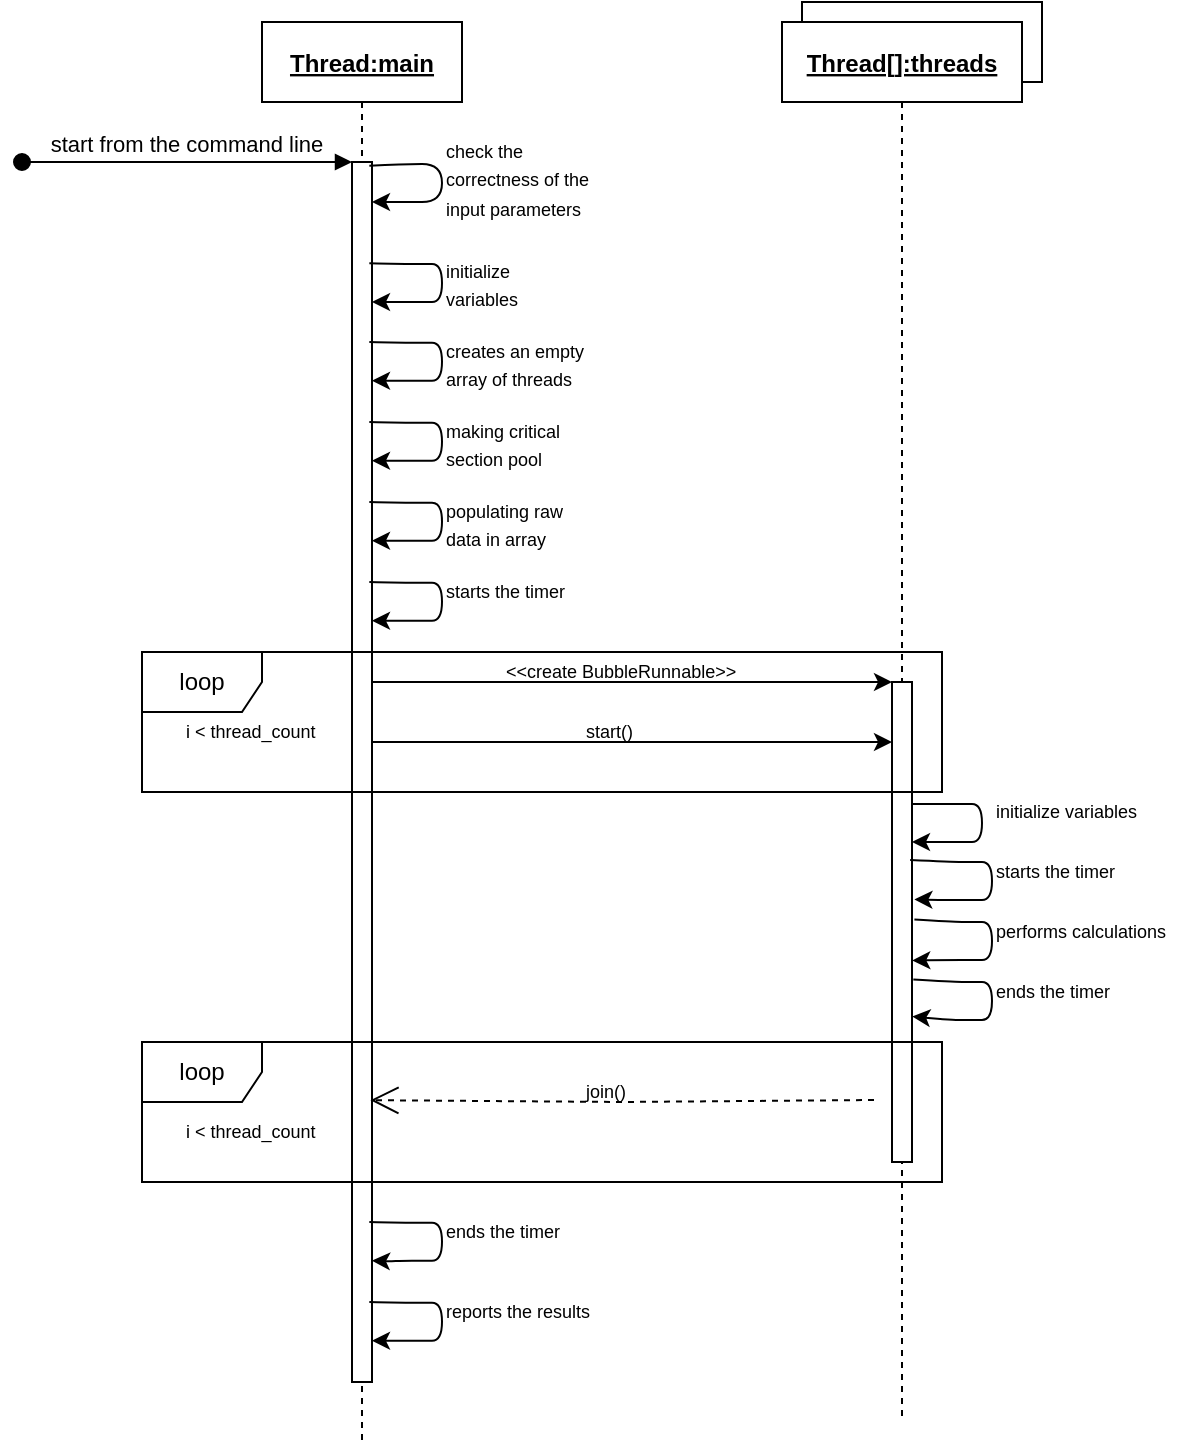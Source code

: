 <mxfile version="13.9.9" type="device"><diagram id="kgpKYQtTHZ0yAKxKKP6v" name="Page-1"><mxGraphModel dx="1533" dy="395" grid="1" gridSize="10" guides="1" tooltips="1" connect="1" arrows="1" fold="1" page="1" pageScale="1" pageWidth="850" pageHeight="1100" math="0" shadow="0"><root><mxCell id="0"/><mxCell id="1" parent="0"/><mxCell id="DNXhoJcoN2N8tJ0h_QgG-42" value="" style="verticalLabelPosition=bottom;verticalAlign=top;html=1;shape=mxgraph.basic.rect;fillColor2=none;strokeWidth=1;size=20;indent=5;" vertex="1" parent="1"><mxGeometry x="390" y="70" width="120" height="40" as="geometry"/></mxCell><mxCell id="3nuBFxr9cyL0pnOWT2aG-1" value="Thread:main" style="shape=umlLifeline;perimeter=lifelinePerimeter;container=1;collapsible=0;recursiveResize=0;rounded=0;shadow=0;strokeWidth=1;fontStyle=5" parent="1" vertex="1"><mxGeometry x="120" y="80" width="100" height="710" as="geometry"/></mxCell><mxCell id="3nuBFxr9cyL0pnOWT2aG-2" value="" style="points=[];perimeter=orthogonalPerimeter;rounded=0;shadow=0;strokeWidth=1;" parent="3nuBFxr9cyL0pnOWT2aG-1" vertex="1"><mxGeometry x="45" y="70" width="10" height="610" as="geometry"/></mxCell><mxCell id="3nuBFxr9cyL0pnOWT2aG-3" value="start from the command line" style="verticalAlign=bottom;startArrow=oval;endArrow=block;startSize=8;shadow=0;strokeWidth=1;" parent="3nuBFxr9cyL0pnOWT2aG-1" target="3nuBFxr9cyL0pnOWT2aG-2" edge="1"><mxGeometry relative="1" as="geometry"><mxPoint x="-120" y="70" as="sourcePoint"/></mxGeometry></mxCell><mxCell id="DNXhoJcoN2N8tJ0h_QgG-2" value="" style="curved=1;endArrow=classic;html=1;exitX=0.867;exitY=0.003;exitDx=0;exitDy=0;exitPerimeter=0;" edge="1" parent="3nuBFxr9cyL0pnOWT2aG-1" source="3nuBFxr9cyL0pnOWT2aG-2" target="3nuBFxr9cyL0pnOWT2aG-2"><mxGeometry width="50" height="50" relative="1" as="geometry"><mxPoint x="100" y="170" as="sourcePoint"/><mxPoint x="150" y="120" as="targetPoint"/><Array as="points"><mxPoint x="70" y="71"/><mxPoint x="90" y="71"/><mxPoint x="90" y="90"/><mxPoint x="70" y="90"/></Array></mxGeometry></mxCell><mxCell id="3nuBFxr9cyL0pnOWT2aG-5" value="Thread[]:threads" style="shape=umlLifeline;perimeter=lifelinePerimeter;container=1;collapsible=0;recursiveResize=0;rounded=0;shadow=0;strokeWidth=1;fontStyle=5" parent="1" vertex="1"><mxGeometry x="380" y="80" width="120" height="700" as="geometry"/></mxCell><mxCell id="3nuBFxr9cyL0pnOWT2aG-6" value="" style="points=[];perimeter=orthogonalPerimeter;rounded=0;shadow=0;strokeWidth=1;" parent="3nuBFxr9cyL0pnOWT2aG-5" vertex="1"><mxGeometry x="55" y="330" width="10" height="240" as="geometry"/></mxCell><mxCell id="DNXhoJcoN2N8tJ0h_QgG-44" value="" style="curved=1;endArrow=classic;html=1;exitX=0.907;exitY=0.371;exitDx=0;exitDy=0;exitPerimeter=0;entryX=1.12;entryY=0.453;entryDx=0;entryDy=0;entryPerimeter=0;" edge="1" parent="3nuBFxr9cyL0pnOWT2aG-5" source="3nuBFxr9cyL0pnOWT2aG-6" target="3nuBFxr9cyL0pnOWT2aG-6"><mxGeometry width="50" height="50" relative="1" as="geometry"><mxPoint x="70" y="420" as="sourcePoint"/><mxPoint x="70" y="439.0" as="targetPoint"/><Array as="points"><mxPoint x="85" y="420"/><mxPoint x="95" y="420"/><mxPoint x="105" y="420"/><mxPoint x="105" y="439"/><mxPoint x="95" y="439"/><mxPoint x="85" y="439"/></Array></mxGeometry></mxCell><mxCell id="DNXhoJcoN2N8tJ0h_QgG-45" value="" style="curved=1;endArrow=classic;html=1;exitX=1.12;exitY=0.495;exitDx=0;exitDy=0;exitPerimeter=0;entryX=1.013;entryY=0.58;entryDx=0;entryDy=0;entryPerimeter=0;" edge="1" parent="3nuBFxr9cyL0pnOWT2aG-5" source="3nuBFxr9cyL0pnOWT2aG-6" target="3nuBFxr9cyL0pnOWT2aG-6"><mxGeometry width="50" height="50" relative="1" as="geometry"><mxPoint x="70" y="450" as="sourcePoint"/><mxPoint x="70" y="469.0" as="targetPoint"/><Array as="points"><mxPoint x="85" y="450"/><mxPoint x="95" y="450"/><mxPoint x="105" y="450"/><mxPoint x="105" y="469"/><mxPoint x="95" y="469"/><mxPoint x="85" y="469"/></Array></mxGeometry></mxCell><mxCell id="DNXhoJcoN2N8tJ0h_QgG-46" value="" style="curved=1;endArrow=classic;html=1;exitX=1.067;exitY=0.62;exitDx=0;exitDy=0;exitPerimeter=0;entryX=1.013;entryY=0.697;entryDx=0;entryDy=0;entryPerimeter=0;" edge="1" parent="3nuBFxr9cyL0pnOWT2aG-5" source="3nuBFxr9cyL0pnOWT2aG-6" target="3nuBFxr9cyL0pnOWT2aG-6"><mxGeometry width="50" height="50" relative="1" as="geometry"><mxPoint x="70" y="480" as="sourcePoint"/><mxPoint x="70" y="499.0" as="targetPoint"/><Array as="points"><mxPoint x="85" y="480"/><mxPoint x="95" y="480"/><mxPoint x="105" y="480"/><mxPoint x="105" y="499"/><mxPoint x="95" y="499"/><mxPoint x="85" y="499"/></Array></mxGeometry></mxCell><mxCell id="DNXhoJcoN2N8tJ0h_QgG-4" value="&lt;span style=&quot;color: rgb(0 , 0 , 0) ; font-family: &amp;#34;helvetica&amp;#34; ; font-style: normal ; font-weight: 400 ; letter-spacing: normal ; text-align: center ; text-indent: 0px ; text-transform: none ; word-spacing: 0px ; background-color: rgb(255 , 255 , 255) ; display: inline ; float: none&quot;&gt;&lt;font style=&quot;font-size: 9px&quot;&gt;check the correctness of the input parameters&lt;/font&gt;&lt;/span&gt;" style="text;whiteSpace=wrap;html=1;" vertex="1" parent="1"><mxGeometry x="210" y="130" width="80" height="60" as="geometry"/></mxCell><mxCell id="DNXhoJcoN2N8tJ0h_QgG-5" value="&lt;font style=&quot;font-size: 9px&quot;&gt;initialize variables&lt;/font&gt;" style="text;whiteSpace=wrap;html=1;" vertex="1" parent="1"><mxGeometry x="210" y="190" width="40" height="40" as="geometry"/></mxCell><mxCell id="DNXhoJcoN2N8tJ0h_QgG-6" value="" style="curved=1;endArrow=classic;html=1;exitX=0.867;exitY=0.003;exitDx=0;exitDy=0;exitPerimeter=0;" edge="1" parent="1"><mxGeometry width="50" height="50" relative="1" as="geometry"><mxPoint x="173.67" y="200.66" as="sourcePoint"/><mxPoint x="175" y="220" as="targetPoint"/><Array as="points"><mxPoint x="190" y="201"/><mxPoint x="200" y="201"/><mxPoint x="210" y="201"/><mxPoint x="210" y="220"/><mxPoint x="200" y="220"/><mxPoint x="190" y="220"/></Array></mxGeometry></mxCell><mxCell id="DNXhoJcoN2N8tJ0h_QgG-7" value="" style="curved=1;endArrow=classic;html=1;exitX=0.867;exitY=0.003;exitDx=0;exitDy=0;exitPerimeter=0;" edge="1" parent="1"><mxGeometry width="50" height="50" relative="1" as="geometry"><mxPoint x="173.67" y="240.0" as="sourcePoint"/><mxPoint x="175" y="259.34" as="targetPoint"/><Array as="points"><mxPoint x="190" y="240.34"/><mxPoint x="200" y="240.34"/><mxPoint x="210" y="240.34"/><mxPoint x="210" y="259.34"/><mxPoint x="200" y="259.34"/><mxPoint x="190" y="259.34"/></Array></mxGeometry></mxCell><mxCell id="DNXhoJcoN2N8tJ0h_QgG-8" value="&lt;font style=&quot;font-size: 9px&quot;&gt;creates an empty array of threads&lt;/font&gt;" style="text;whiteSpace=wrap;html=1;" vertex="1" parent="1"><mxGeometry x="210" y="230" width="80" height="40" as="geometry"/></mxCell><mxCell id="DNXhoJcoN2N8tJ0h_QgG-10" value="" style="curved=1;endArrow=classic;html=1;exitX=0.867;exitY=0.003;exitDx=0;exitDy=0;exitPerimeter=0;" edge="1" parent="1"><mxGeometry width="50" height="50" relative="1" as="geometry"><mxPoint x="173.67" y="280" as="sourcePoint"/><mxPoint x="175" y="299.34" as="targetPoint"/><Array as="points"><mxPoint x="190" y="280.34"/><mxPoint x="200" y="280.34"/><mxPoint x="210" y="280.34"/><mxPoint x="210" y="299.34"/><mxPoint x="200" y="299.34"/><mxPoint x="190" y="299.34"/></Array></mxGeometry></mxCell><mxCell id="DNXhoJcoN2N8tJ0h_QgG-11" value="&lt;font style=&quot;font-size: 9px&quot;&gt;making critical section pool&lt;/font&gt;" style="text;whiteSpace=wrap;html=1;" vertex="1" parent="1"><mxGeometry x="210" y="270" width="80" height="50" as="geometry"/></mxCell><mxCell id="DNXhoJcoN2N8tJ0h_QgG-12" value="" style="curved=1;endArrow=classic;html=1;exitX=0.867;exitY=0.003;exitDx=0;exitDy=0;exitPerimeter=0;" edge="1" parent="1"><mxGeometry width="50" height="50" relative="1" as="geometry"><mxPoint x="173.67" y="320" as="sourcePoint"/><mxPoint x="175" y="339.34" as="targetPoint"/><Array as="points"><mxPoint x="190" y="320.34"/><mxPoint x="200" y="320.34"/><mxPoint x="210" y="320.34"/><mxPoint x="210" y="339.34"/><mxPoint x="200" y="339.34"/><mxPoint x="190" y="339.34"/></Array></mxGeometry></mxCell><mxCell id="DNXhoJcoN2N8tJ0h_QgG-13" value="&lt;font style=&quot;font-size: 9px&quot;&gt;populating raw data in array&lt;/font&gt;" style="text;whiteSpace=wrap;html=1;" vertex="1" parent="1"><mxGeometry x="210" y="310" width="80" height="50" as="geometry"/></mxCell><mxCell id="DNXhoJcoN2N8tJ0h_QgG-14" value="&lt;font style=&quot;font-size: 9px&quot;&gt;starts the timer&lt;/font&gt;" style="text;whiteSpace=wrap;html=1;" vertex="1" parent="1"><mxGeometry x="210" y="350" width="70" height="30" as="geometry"/></mxCell><mxCell id="DNXhoJcoN2N8tJ0h_QgG-15" value="" style="curved=1;endArrow=classic;html=1;exitX=0.867;exitY=0.003;exitDx=0;exitDy=0;exitPerimeter=0;" edge="1" parent="1"><mxGeometry width="50" height="50" relative="1" as="geometry"><mxPoint x="173.67" y="360" as="sourcePoint"/><mxPoint x="175" y="379.34" as="targetPoint"/><Array as="points"><mxPoint x="190" y="360.34"/><mxPoint x="200" y="360.34"/><mxPoint x="210" y="360.34"/><mxPoint x="210" y="379.34"/><mxPoint x="200" y="379.34"/><mxPoint x="190" y="379.34"/></Array></mxGeometry></mxCell><mxCell id="DNXhoJcoN2N8tJ0h_QgG-16" value="loop" style="shape=umlFrame;whiteSpace=wrap;html=1;" vertex="1" parent="1"><mxGeometry x="60" y="395" width="400" height="70" as="geometry"/></mxCell><mxCell id="DNXhoJcoN2N8tJ0h_QgG-17" value="&lt;font style=&quot;font-size: 9px&quot;&gt;i &amp;lt; thread_count&lt;/font&gt;" style="text;whiteSpace=wrap;html=1;" vertex="1" parent="1"><mxGeometry x="80" y="420" width="70" height="30" as="geometry"/></mxCell><mxCell id="DNXhoJcoN2N8tJ0h_QgG-19" value="" style="endArrow=classic;html=1;" edge="1" parent="1" source="3nuBFxr9cyL0pnOWT2aG-2" target="3nuBFxr9cyL0pnOWT2aG-6"><mxGeometry width="50" height="50" relative="1" as="geometry"><mxPoint x="200" y="370" as="sourcePoint"/><mxPoint x="250" y="320" as="targetPoint"/><Array as="points"><mxPoint x="190" y="410"/><mxPoint x="240" y="410"/></Array></mxGeometry></mxCell><mxCell id="DNXhoJcoN2N8tJ0h_QgG-20" value="&lt;font style=&quot;font-size: 9px&quot;&gt;&amp;lt;&amp;lt;create BubbleRunnable&amp;gt;&amp;gt;&lt;/font&gt;" style="text;whiteSpace=wrap;html=1;" vertex="1" parent="1"><mxGeometry x="240" y="390" width="120" height="30" as="geometry"/></mxCell><mxCell id="DNXhoJcoN2N8tJ0h_QgG-21" value="" style="endArrow=classic;html=1;" edge="1" parent="1" target="3nuBFxr9cyL0pnOWT2aG-6"><mxGeometry width="50" height="50" relative="1" as="geometry"><mxPoint x="175" y="440" as="sourcePoint"/><mxPoint x="440" y="440" as="targetPoint"/><Array as="points"><mxPoint x="190" y="440"/><mxPoint x="240" y="440"/></Array></mxGeometry></mxCell><mxCell id="DNXhoJcoN2N8tJ0h_QgG-22" value="&lt;font style=&quot;font-size: 9px&quot;&gt;start()&lt;/font&gt;" style="text;whiteSpace=wrap;html=1;" vertex="1" parent="1"><mxGeometry x="280" y="420" width="30" height="30" as="geometry"/></mxCell><mxCell id="DNXhoJcoN2N8tJ0h_QgG-25" value="&lt;font style=&quot;font-size: 9px&quot;&gt;initialize variables&lt;/font&gt;" style="text;whiteSpace=wrap;html=1;" vertex="1" parent="1"><mxGeometry x="485" y="460" width="75" height="30" as="geometry"/></mxCell><mxCell id="DNXhoJcoN2N8tJ0h_QgG-27" value="&lt;font style=&quot;font-size: 9px&quot;&gt;starts the timer&lt;/font&gt;" style="text;whiteSpace=wrap;html=1;" vertex="1" parent="1"><mxGeometry x="485" y="490" width="70" height="30" as="geometry"/></mxCell><mxCell id="DNXhoJcoN2N8tJ0h_QgG-29" value="&lt;font style=&quot;font-size: 9px&quot;&gt;performs calculations&lt;/font&gt;" style="text;whiteSpace=wrap;html=1;" vertex="1" parent="1"><mxGeometry x="485" y="520" width="100" height="30" as="geometry"/></mxCell><mxCell id="DNXhoJcoN2N8tJ0h_QgG-31" value="&lt;font style=&quot;font-size: 9px&quot;&gt;ends the timer&lt;/font&gt;" style="text;whiteSpace=wrap;html=1;" vertex="1" parent="1"><mxGeometry x="485" y="550" width="70" height="30" as="geometry"/></mxCell><mxCell id="DNXhoJcoN2N8tJ0h_QgG-32" value="loop" style="shape=umlFrame;whiteSpace=wrap;html=1;" vertex="1" parent="1"><mxGeometry x="60" y="590" width="400" height="70" as="geometry"/></mxCell><mxCell id="DNXhoJcoN2N8tJ0h_QgG-33" value="&lt;font style=&quot;font-size: 9px&quot;&gt;i &amp;lt; thread_count&lt;/font&gt;" style="text;whiteSpace=wrap;html=1;" vertex="1" parent="1"><mxGeometry x="80" y="620" width="70" height="30" as="geometry"/></mxCell><mxCell id="DNXhoJcoN2N8tJ0h_QgG-36" value="" style="endArrow=open;endSize=12;dashed=1;html=1;entryX=0.92;entryY=0.769;entryDx=0;entryDy=0;entryPerimeter=0;" edge="1" parent="1" target="3nuBFxr9cyL0pnOWT2aG-2"><mxGeometry width="160" relative="1" as="geometry"><mxPoint x="426" y="619" as="sourcePoint"/><mxPoint x="174" y="620" as="targetPoint"/><Array as="points"><mxPoint x="300" y="620"/></Array></mxGeometry></mxCell><mxCell id="DNXhoJcoN2N8tJ0h_QgG-37" value="&lt;font style=&quot;font-size: 9px&quot;&gt;join()&lt;/font&gt;" style="text;whiteSpace=wrap;html=1;" vertex="1" parent="1"><mxGeometry x="280" y="600" width="30" height="30" as="geometry"/></mxCell><mxCell id="DNXhoJcoN2N8tJ0h_QgG-38" value="" style="curved=1;endArrow=classic;html=1;exitX=0.867;exitY=0.003;exitDx=0;exitDy=0;exitPerimeter=0;" edge="1" parent="1"><mxGeometry width="50" height="50" relative="1" as="geometry"><mxPoint x="173.67" y="680" as="sourcePoint"/><mxPoint x="175" y="699.34" as="targetPoint"/><Array as="points"><mxPoint x="190" y="680.34"/><mxPoint x="200" y="680.34"/><mxPoint x="210" y="680.34"/><mxPoint x="210" y="699.34"/><mxPoint x="200" y="699.34"/><mxPoint x="190" y="699.34"/><mxPoint x="183.67" y="699.67"/></Array></mxGeometry></mxCell><mxCell id="DNXhoJcoN2N8tJ0h_QgG-39" value="" style="curved=1;endArrow=classic;html=1;exitX=0.867;exitY=0.003;exitDx=0;exitDy=0;exitPerimeter=0;" edge="1" parent="1"><mxGeometry width="50" height="50" relative="1" as="geometry"><mxPoint x="173.67" y="720" as="sourcePoint"/><mxPoint x="175" y="739.34" as="targetPoint"/><Array as="points"><mxPoint x="190" y="720.34"/><mxPoint x="200" y="720.34"/><mxPoint x="210" y="720.34"/><mxPoint x="210" y="739.34"/><mxPoint x="200" y="739.34"/><mxPoint x="190" y="739.34"/></Array></mxGeometry></mxCell><mxCell id="DNXhoJcoN2N8tJ0h_QgG-40" value="&lt;font style=&quot;font-size: 9px&quot;&gt;ends the timer&lt;/font&gt;" style="text;whiteSpace=wrap;html=1;" vertex="1" parent="1"><mxGeometry x="210" y="670" width="70" height="30" as="geometry"/></mxCell><mxCell id="DNXhoJcoN2N8tJ0h_QgG-41" value="&lt;font style=&quot;font-size: 9px&quot;&gt;reports the results&lt;/font&gt;" style="text;whiteSpace=wrap;html=1;" vertex="1" parent="1"><mxGeometry x="210" y="710" width="80" height="30" as="geometry"/></mxCell><mxCell id="DNXhoJcoN2N8tJ0h_QgG-43" value="" style="curved=1;endArrow=classic;html=1;" edge="1" parent="1"><mxGeometry width="50" height="50" relative="1" as="geometry"><mxPoint x="445" y="471" as="sourcePoint"/><mxPoint x="445" y="490.0" as="targetPoint"/><Array as="points"><mxPoint x="460" y="471"/><mxPoint x="470" y="471"/><mxPoint x="480" y="471"/><mxPoint x="480" y="490"/><mxPoint x="470" y="490"/><mxPoint x="460" y="490"/></Array></mxGeometry></mxCell></root></mxGraphModel></diagram></mxfile>